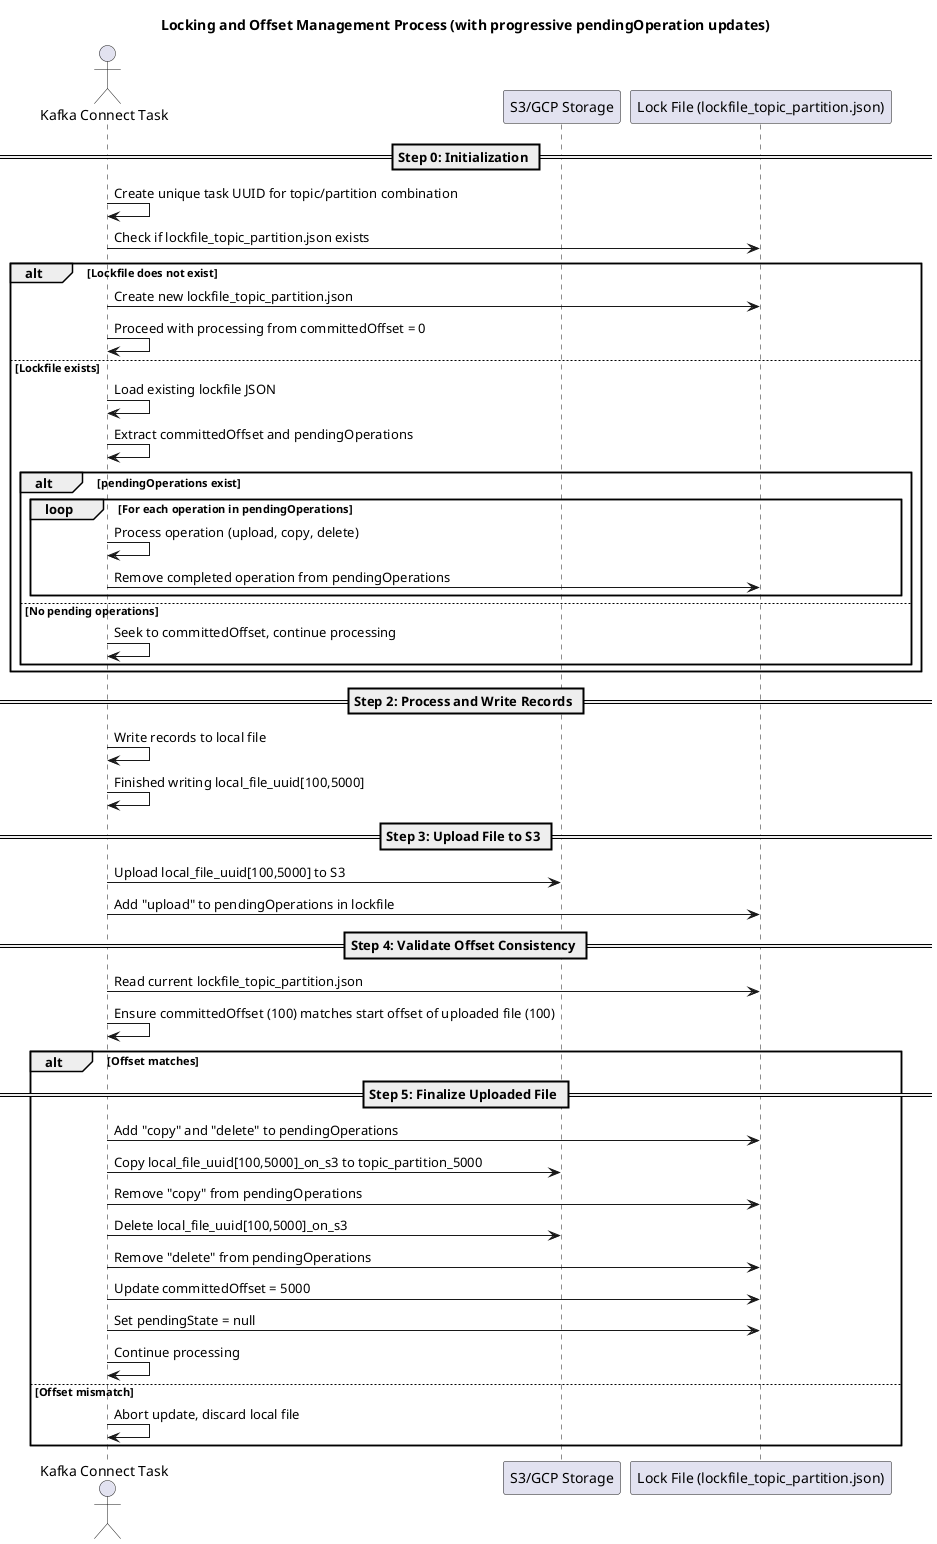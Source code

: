 @startuml
title Locking and Offset Management Process (with progressive pendingOperation updates)

actor "Kafka Connect Task" as Task
participant "S3/GCP Storage" as Storage
participant "Lock File (lockfile_topic_partition.json)" as LockFile

== Step 0: Initialization ==
Task -> Task : Create unique task UUID for topic/partition combination
Task -> LockFile : Check if lockfile_topic_partition.json exists

alt Lockfile does not exist
    Task -> LockFile : Create new lockfile_topic_partition.json
    Task -> Task : Proceed with processing from committedOffset = 0
else Lockfile exists
    Task -> Task : Load existing lockfile JSON
    Task -> Task : Extract committedOffset and pendingOperations

    alt pendingOperations exist
        loop For each operation in pendingOperations
            Task -> Task : Process operation (upload, copy, delete)
            Task -> LockFile : Remove completed operation from pendingOperations
        end
    else No pending operations
        Task -> Task : Seek to committedOffset, continue processing
    end
end

== Step 2: Process and Write Records ==
Task -> Task : Write records to local file
Task -> Task : Finished writing local_file_uuid[100,5000]

== Step 3: Upload File to S3 ==
Task -> Storage : Upload local_file_uuid[100,5000] to S3
Task -> LockFile : Add "upload" to pendingOperations in lockfile

== Step 4: Validate Offset Consistency ==
Task -> LockFile : Read current lockfile_topic_partition.json
Task -> Task : Ensure committedOffset (100) matches start offset of uploaded file (100)

alt Offset matches
    == Step 5: Finalize Uploaded File ==
    Task -> LockFile : Add "copy" and "delete" to pendingOperations
    Task -> Storage : Copy local_file_uuid[100,5000]_on_s3 to topic_partition_5000
    Task -> LockFile : Remove "copy" from pendingOperations
    Task -> Storage : Delete local_file_uuid[100,5000]_on_s3
    Task -> LockFile : Remove "delete" from pendingOperations
    Task -> LockFile : Update committedOffset = 5000
    Task -> LockFile : Set pendingState = null
    Task -> Task : Continue processing
else Offset mismatch
    Task -> Task : Abort update, discard local file
end

@enduml
